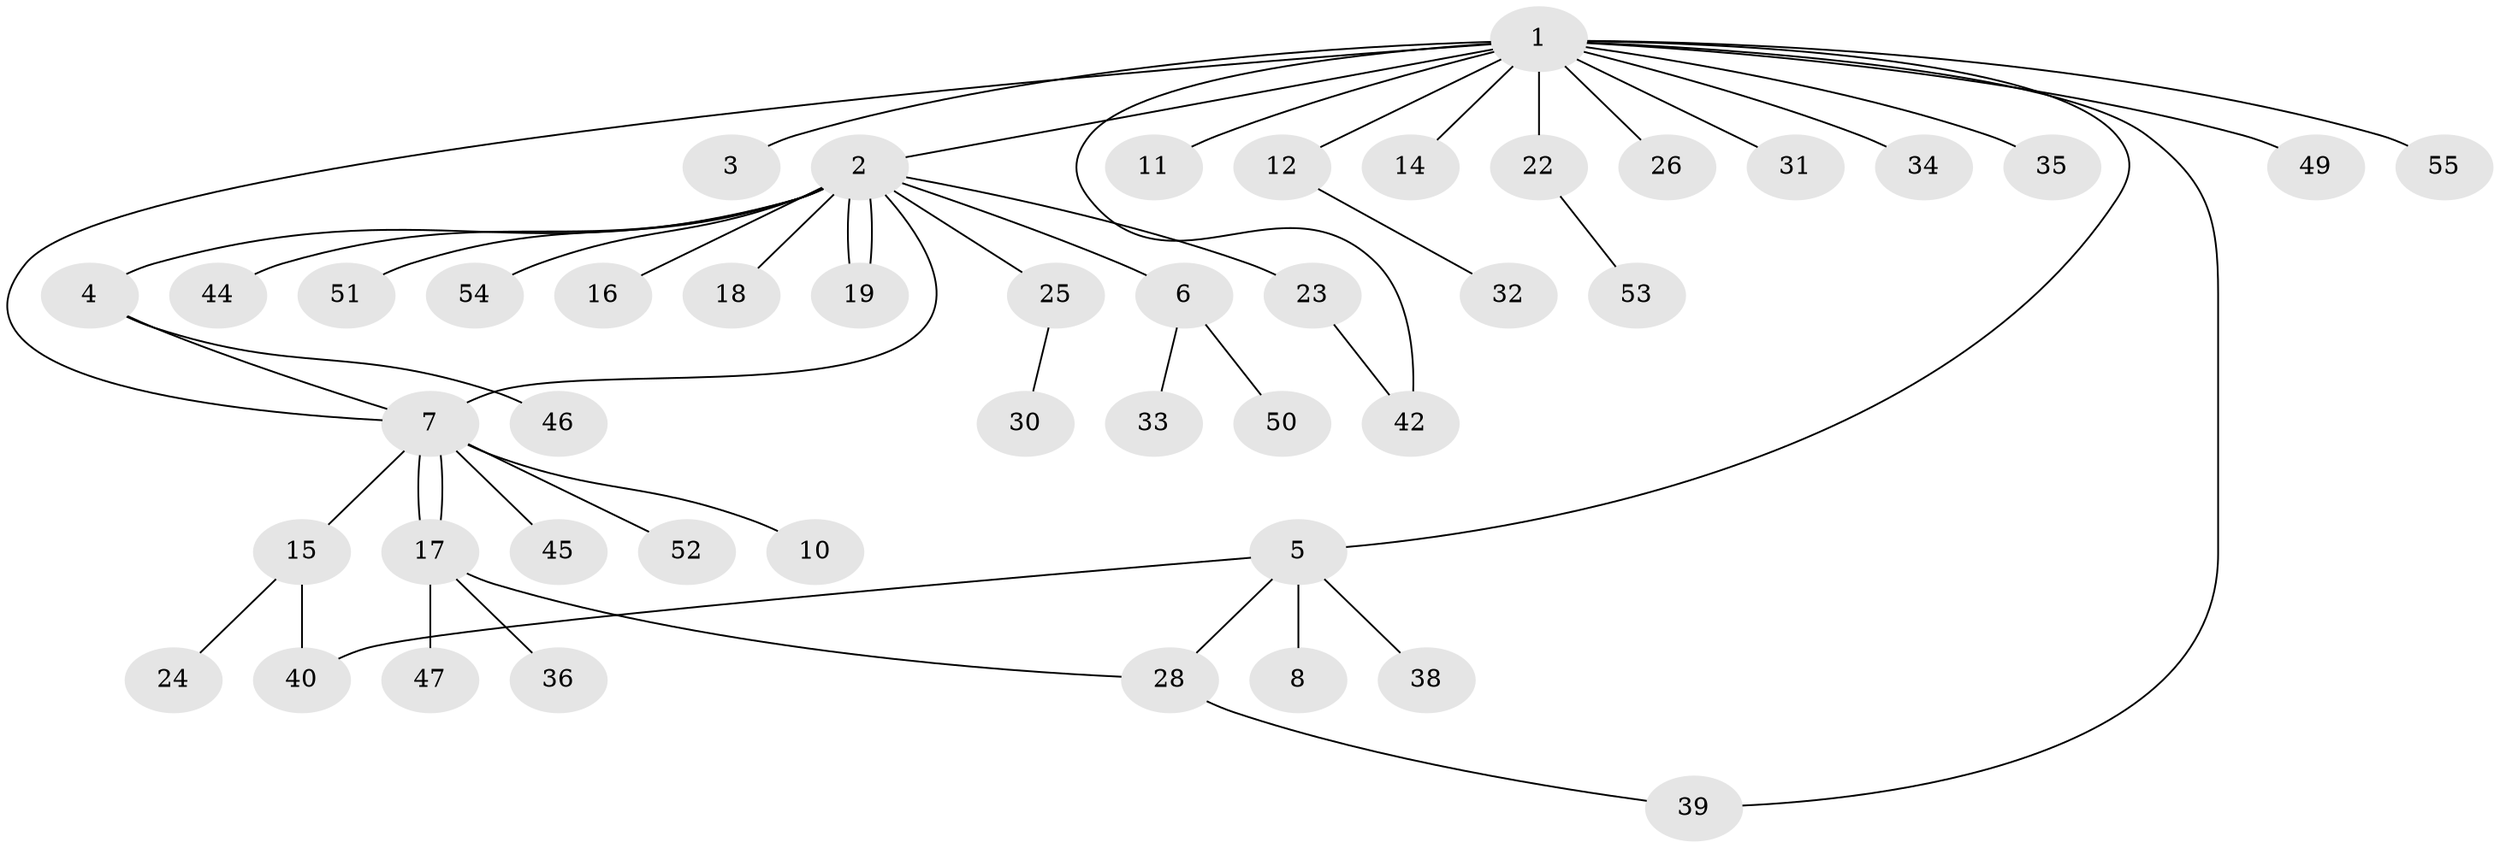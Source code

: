 // Generated by graph-tools (version 1.1) at 2025/52/02/27/25 19:52:00]
// undirected, 45 vertices, 52 edges
graph export_dot {
graph [start="1"]
  node [color=gray90,style=filled];
  1 [super="+9"];
  2 [super="+13"];
  3;
  4 [super="+27"];
  5 [super="+21"];
  6 [super="+57"];
  7 [super="+56"];
  8;
  10;
  11;
  12;
  14;
  15 [super="+37"];
  16;
  17 [super="+41"];
  18 [super="+20"];
  19;
  22;
  23;
  24;
  25;
  26;
  28 [super="+29"];
  30;
  31;
  32;
  33;
  34;
  35;
  36;
  38 [super="+43"];
  39;
  40;
  42 [super="+48"];
  44;
  45;
  46;
  47;
  49;
  50;
  51;
  52;
  53 [super="+58"];
  54;
  55;
  1 -- 2 [weight=2];
  1 -- 3;
  1 -- 5;
  1 -- 11;
  1 -- 12;
  1 -- 14;
  1 -- 22;
  1 -- 26;
  1 -- 31;
  1 -- 35;
  1 -- 39;
  1 -- 42;
  1 -- 55;
  1 -- 34;
  1 -- 49;
  1 -- 7;
  2 -- 4;
  2 -- 6;
  2 -- 7;
  2 -- 16;
  2 -- 18;
  2 -- 19;
  2 -- 19;
  2 -- 44;
  2 -- 54;
  2 -- 51;
  2 -- 23;
  2 -- 25;
  4 -- 46;
  4 -- 7;
  5 -- 8;
  5 -- 28;
  5 -- 40;
  5 -- 38;
  6 -- 33;
  6 -- 50;
  7 -- 10;
  7 -- 15;
  7 -- 17;
  7 -- 17;
  7 -- 45;
  7 -- 52;
  12 -- 32;
  15 -- 24;
  15 -- 40;
  17 -- 28;
  17 -- 36;
  17 -- 47;
  22 -- 53;
  23 -- 42;
  25 -- 30;
  28 -- 39;
}
